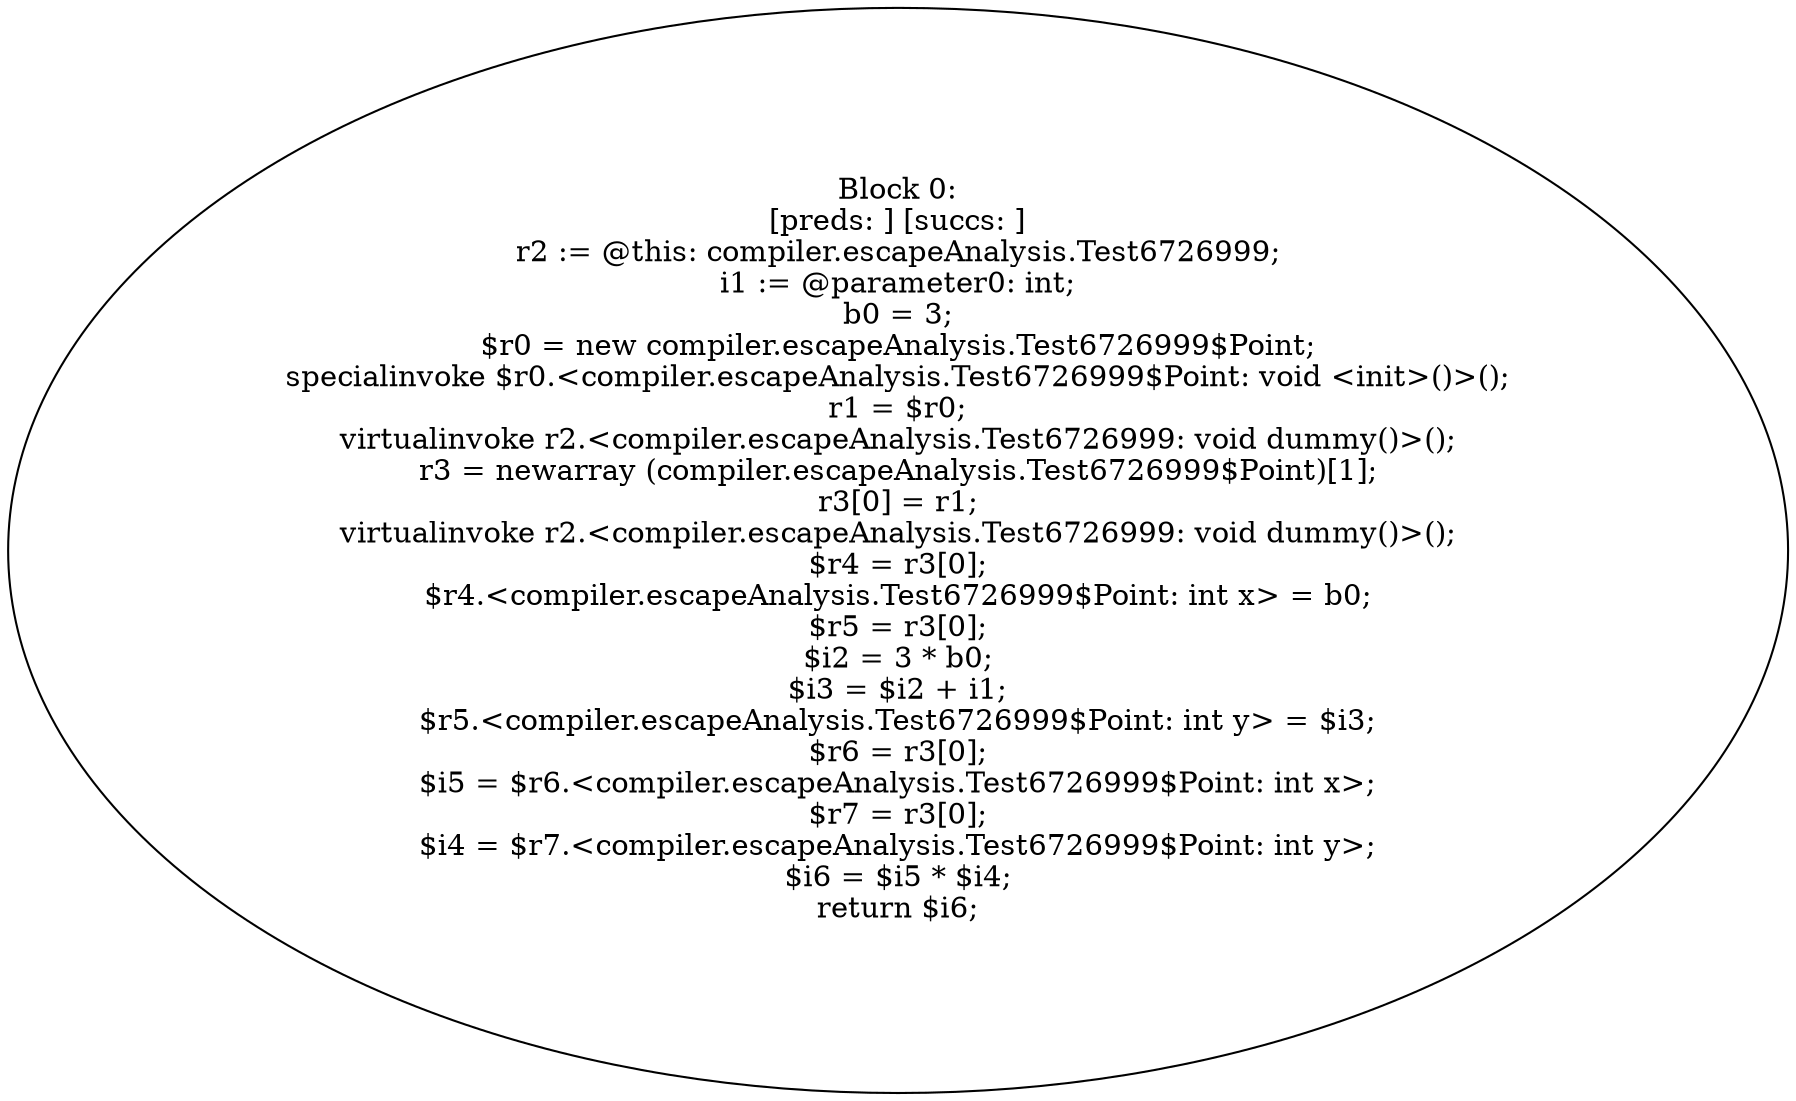 digraph "unitGraph" {
    "Block 0:
[preds: ] [succs: ]
r2 := @this: compiler.escapeAnalysis.Test6726999;
i1 := @parameter0: int;
b0 = 3;
$r0 = new compiler.escapeAnalysis.Test6726999$Point;
specialinvoke $r0.<compiler.escapeAnalysis.Test6726999$Point: void <init>()>();
r1 = $r0;
virtualinvoke r2.<compiler.escapeAnalysis.Test6726999: void dummy()>();
r3 = newarray (compiler.escapeAnalysis.Test6726999$Point)[1];
r3[0] = r1;
virtualinvoke r2.<compiler.escapeAnalysis.Test6726999: void dummy()>();
$r4 = r3[0];
$r4.<compiler.escapeAnalysis.Test6726999$Point: int x> = b0;
$r5 = r3[0];
$i2 = 3 * b0;
$i3 = $i2 + i1;
$r5.<compiler.escapeAnalysis.Test6726999$Point: int y> = $i3;
$r6 = r3[0];
$i5 = $r6.<compiler.escapeAnalysis.Test6726999$Point: int x>;
$r7 = r3[0];
$i4 = $r7.<compiler.escapeAnalysis.Test6726999$Point: int y>;
$i6 = $i5 * $i4;
return $i6;
"
}
